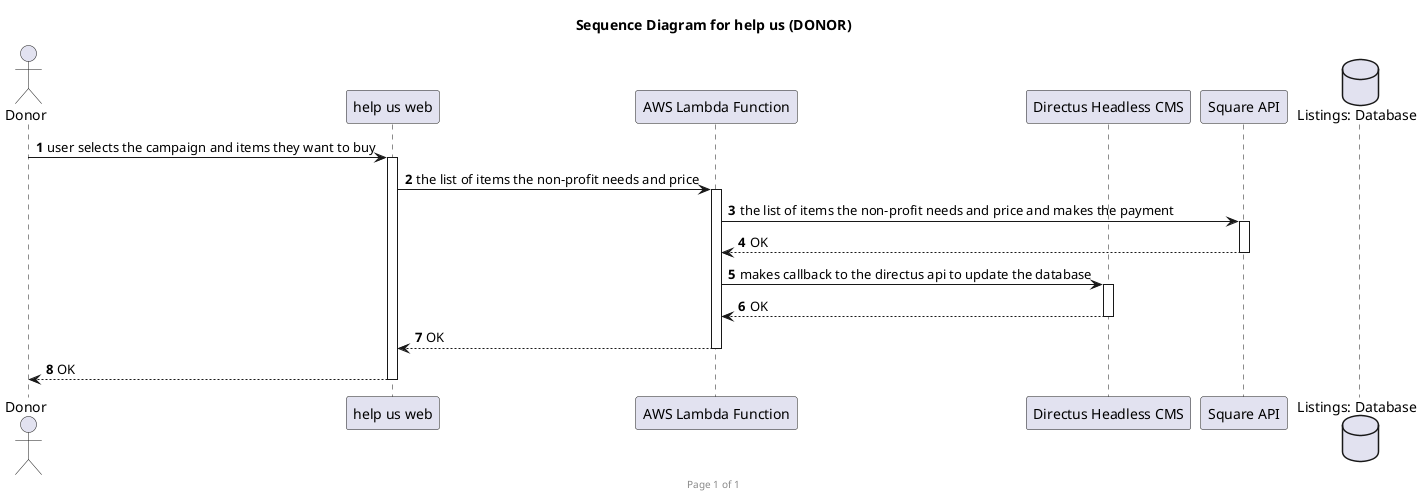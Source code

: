@startuml "Sequence Diagram for help us (DONOR)"
title "Sequence Diagram for help us (DONOR)"
footer Page %page% of %lastpage%

autonumber
autoactivate on

actor Donor as donor

participant "help us web" as help_us_web

participant "AWS Lambda Function" as api_lambda

participant "Directus Headless CMS" as api_directus

participant "Square API" as boundary_square_api

database "Listings: Database" as db_listings


donor -> help_us_web : user selects the campaign and items they want to buy

help_us_web -> api_lambda : the list of items the non-profit needs and price

api_lambda -> boundary_square_api : the list of items the non-profit needs and price and makes the payment

return OK

api_lambda -> api_directus : makes callback to the directus api to update the database

return OK

return OK

return OK

@enduml